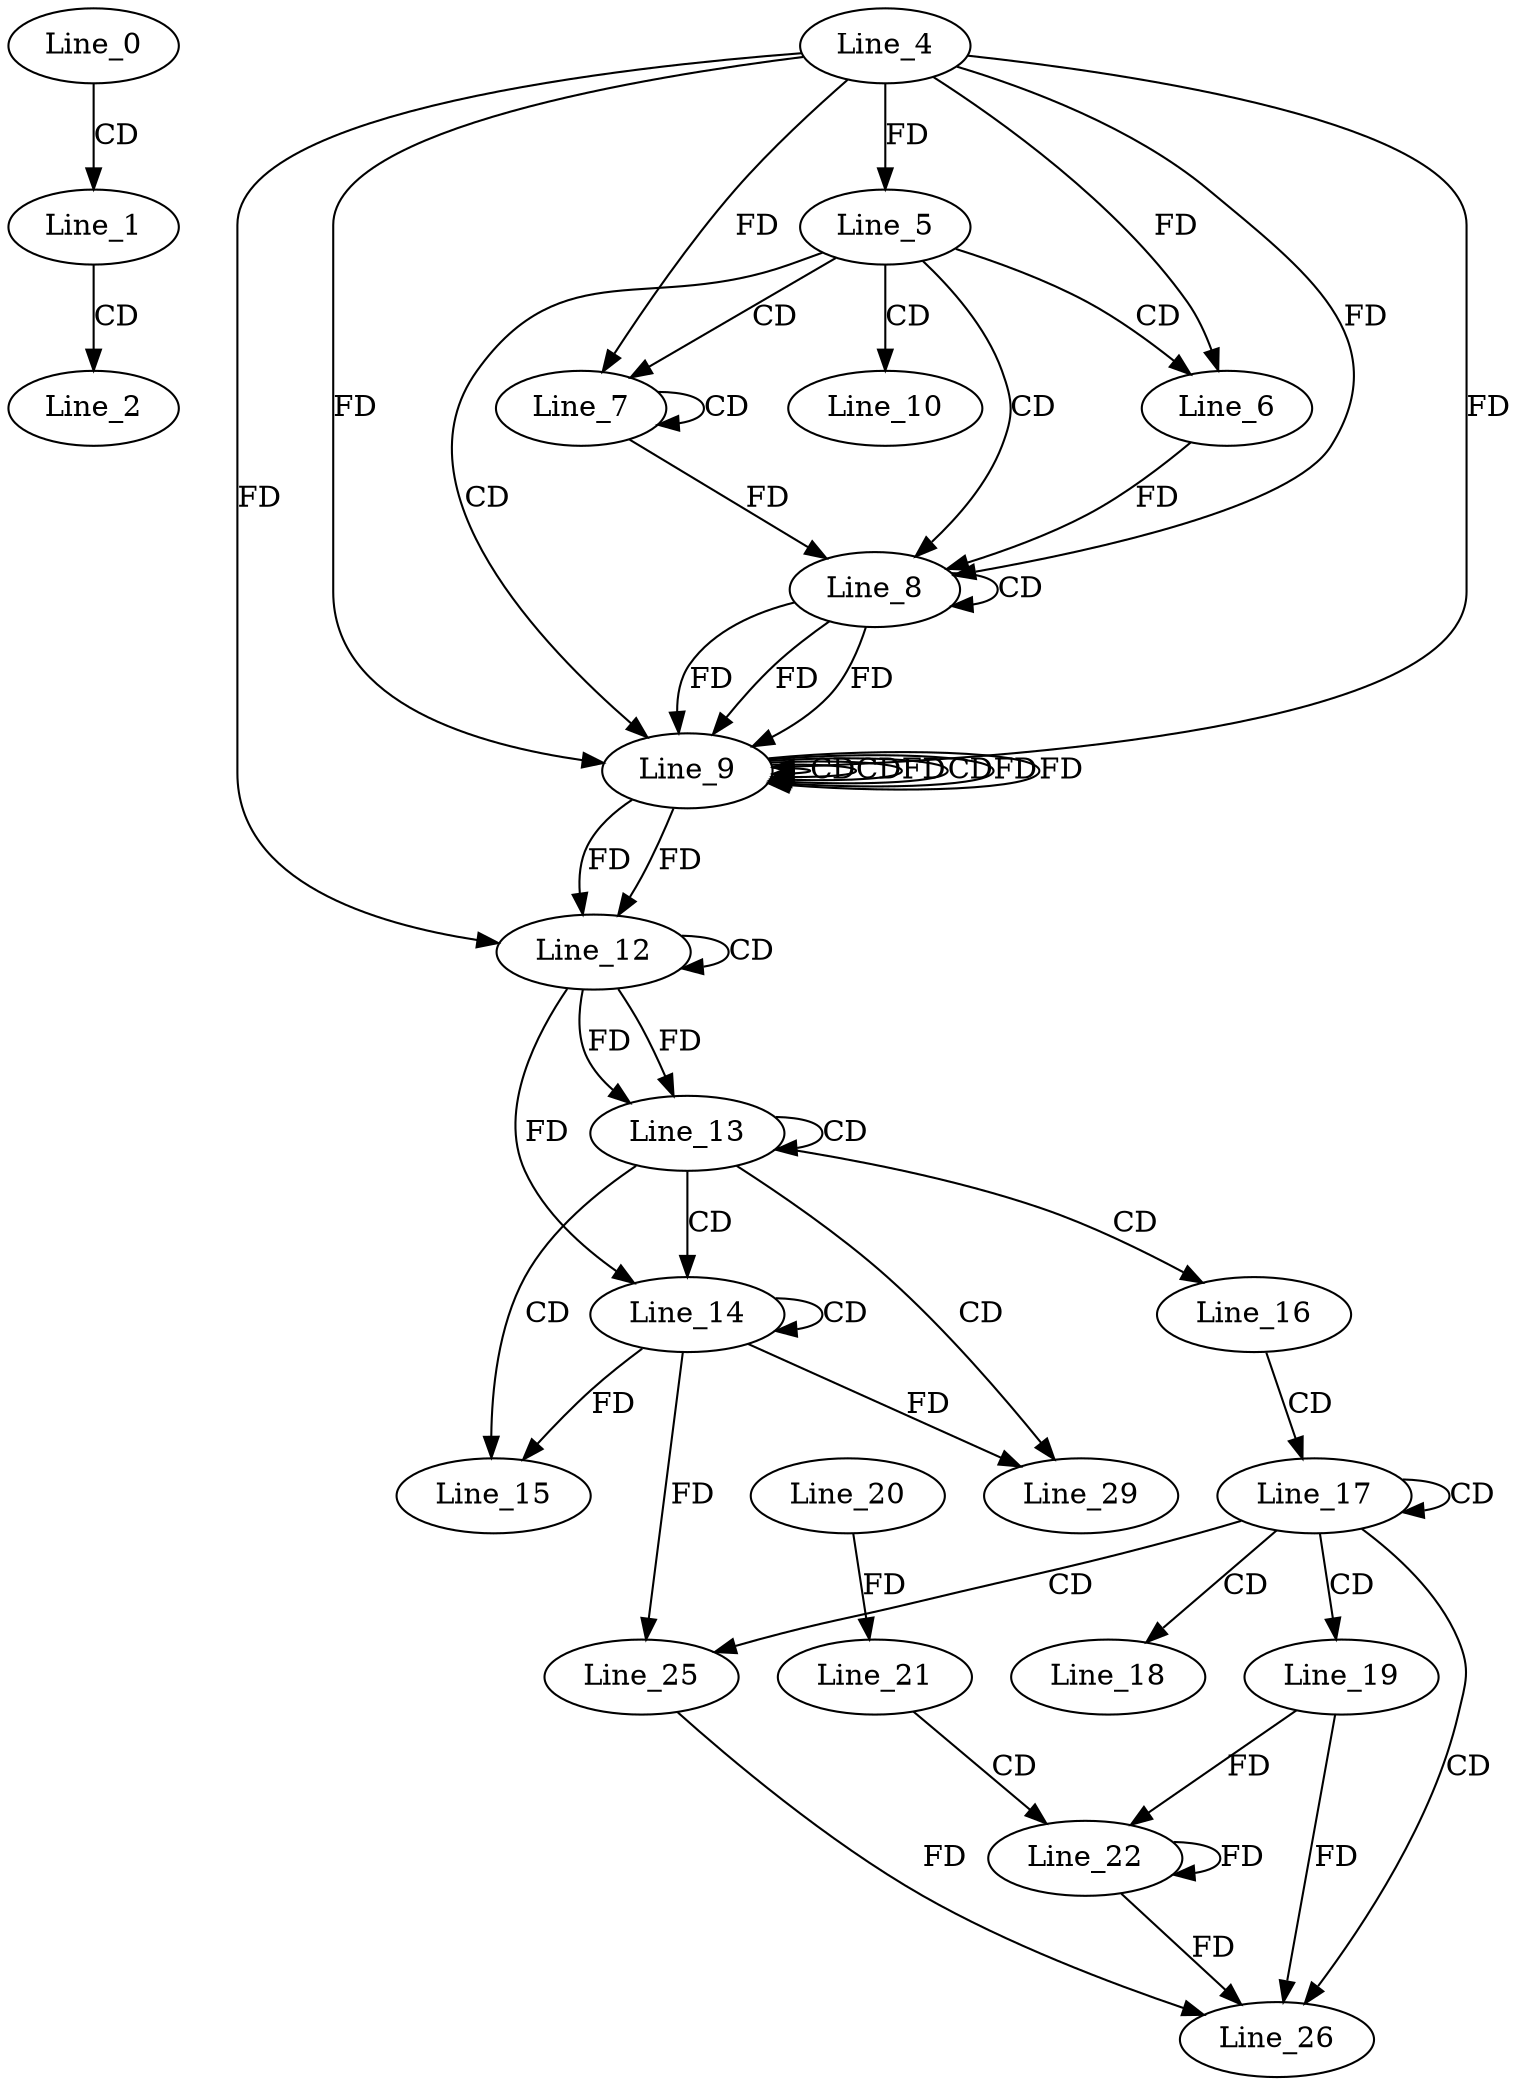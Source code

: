 digraph G {
  Line_0;
  Line_1;
  Line_2;
  Line_4;
  Line_5;
  Line_5;
  Line_5;
  Line_6;
  Line_6;
  Line_7;
  Line_7;
  Line_8;
  Line_8;
  Line_8;
  Line_9;
  Line_9;
  Line_9;
  Line_9;
  Line_9;
  Line_9;
  Line_10;
  Line_12;
  Line_12;
  Line_13;
  Line_13;
  Line_14;
  Line_14;
  Line_15;
  Line_16;
  Line_17;
  Line_17;
  Line_18;
  Line_19;
  Line_20;
  Line_21;
  Line_22;
  Line_25;
  Line_25;
  Line_26;
  Line_29;
  Line_0 -> Line_1 [ label="CD" ];
  Line_1 -> Line_2 [ label="CD" ];
  Line_4 -> Line_5 [ label="FD" ];
  Line_5 -> Line_6 [ label="CD" ];
  Line_4 -> Line_6 [ label="FD" ];
  Line_5 -> Line_7 [ label="CD" ];
  Line_7 -> Line_7 [ label="CD" ];
  Line_4 -> Line_7 [ label="FD" ];
  Line_5 -> Line_8 [ label="CD" ];
  Line_8 -> Line_8 [ label="CD" ];
  Line_4 -> Line_8 [ label="FD" ];
  Line_6 -> Line_8 [ label="FD" ];
  Line_7 -> Line_8 [ label="FD" ];
  Line_5 -> Line_9 [ label="CD" ];
  Line_8 -> Line_9 [ label="FD" ];
  Line_9 -> Line_9 [ label="CD" ];
  Line_8 -> Line_9 [ label="FD" ];
  Line_9 -> Line_9 [ label="CD" ];
  Line_4 -> Line_9 [ label="FD" ];
  Line_9 -> Line_9 [ label="FD" ];
  Line_9 -> Line_9 [ label="CD" ];
  Line_4 -> Line_9 [ label="FD" ];
  Line_9 -> Line_9 [ label="FD" ];
  Line_9 -> Line_9 [ label="FD" ];
  Line_8 -> Line_9 [ label="FD" ];
  Line_5 -> Line_10 [ label="CD" ];
  Line_12 -> Line_12 [ label="CD" ];
  Line_4 -> Line_12 [ label="FD" ];
  Line_9 -> Line_12 [ label="FD" ];
  Line_9 -> Line_12 [ label="FD" ];
  Line_12 -> Line_13 [ label="FD" ];
  Line_13 -> Line_13 [ label="CD" ];
  Line_12 -> Line_13 [ label="FD" ];
  Line_13 -> Line_14 [ label="CD" ];
  Line_14 -> Line_14 [ label="CD" ];
  Line_12 -> Line_14 [ label="FD" ];
  Line_13 -> Line_15 [ label="CD" ];
  Line_14 -> Line_15 [ label="FD" ];
  Line_13 -> Line_16 [ label="CD" ];
  Line_16 -> Line_17 [ label="CD" ];
  Line_17 -> Line_17 [ label="CD" ];
  Line_17 -> Line_18 [ label="CD" ];
  Line_17 -> Line_19 [ label="CD" ];
  Line_20 -> Line_21 [ label="FD" ];
  Line_21 -> Line_22 [ label="CD" ];
  Line_19 -> Line_22 [ label="FD" ];
  Line_22 -> Line_22 [ label="FD" ];
  Line_17 -> Line_25 [ label="CD" ];
  Line_14 -> Line_25 [ label="FD" ];
  Line_17 -> Line_26 [ label="CD" ];
  Line_25 -> Line_26 [ label="FD" ];
  Line_19 -> Line_26 [ label="FD" ];
  Line_22 -> Line_26 [ label="FD" ];
  Line_13 -> Line_29 [ label="CD" ];
  Line_14 -> Line_29 [ label="FD" ];
}
